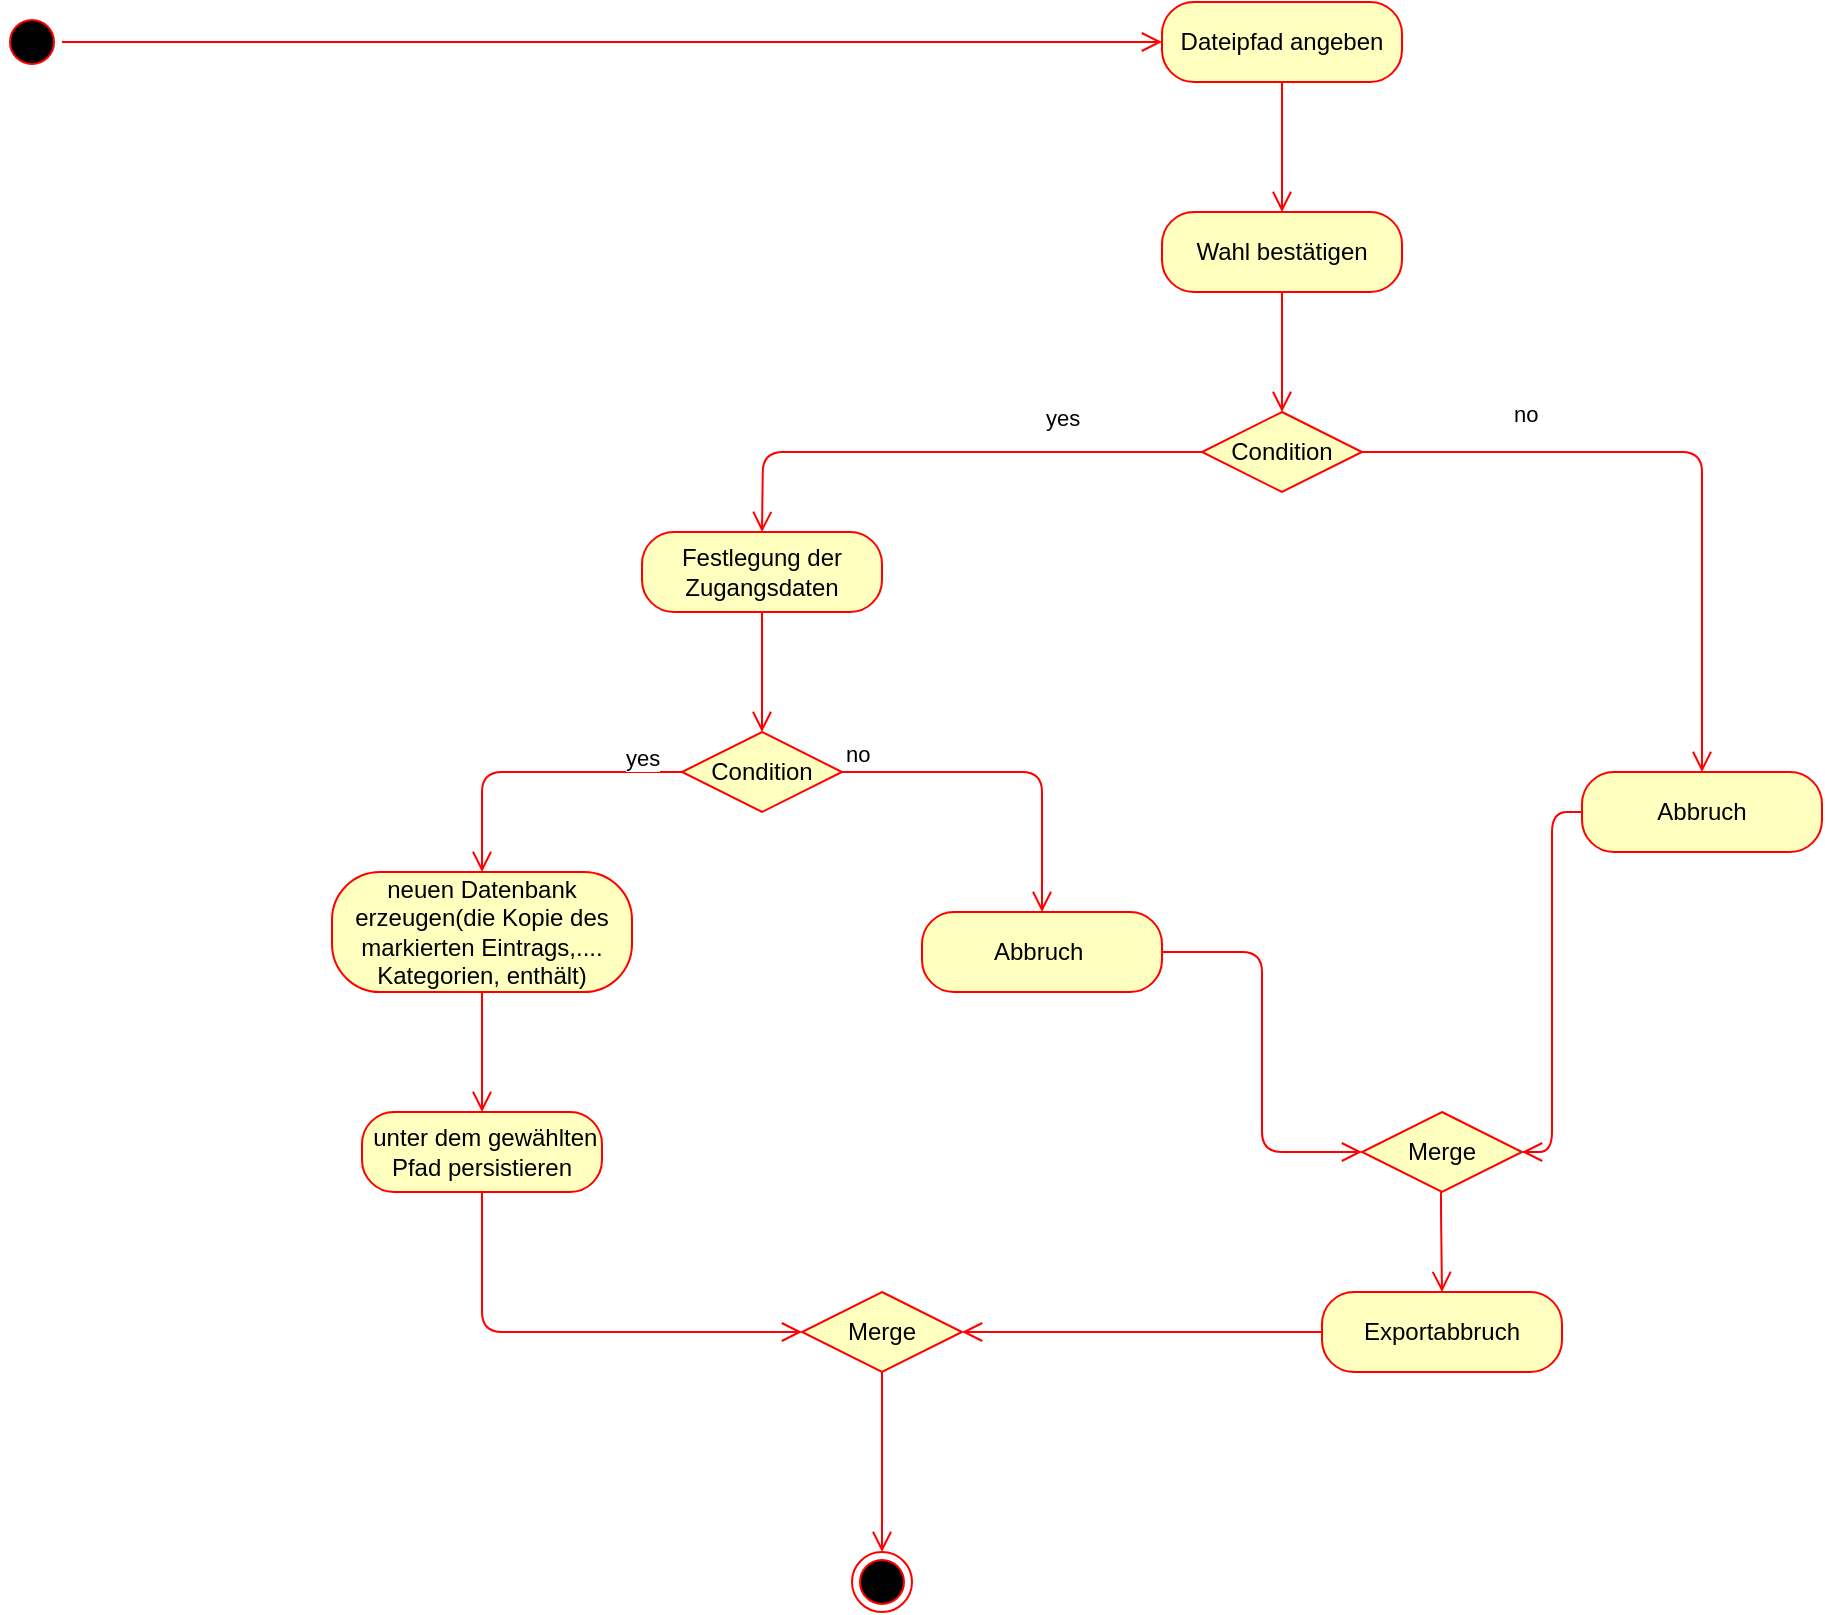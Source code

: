 <mxfile version="14.2.2" type="github">
  <diagram id="6L534ZP0BHDWNOPvy4SR" name="Page-1">
    <mxGraphModel dx="1278" dy="580" grid="1" gridSize="10" guides="1" tooltips="1" connect="1" arrows="1" fold="1" page="1" pageScale="1" pageWidth="1100" pageHeight="850" math="0" shadow="0">
      <root>
        <mxCell id="0" />
        <mxCell id="1" parent="0" />
        <mxCell id="rvhrm2gOj_G2KPWxH6oi-1" value="" style="ellipse;html=1;shape=startState;fillColor=#000000;strokeColor=#ff0000;" vertex="1" parent="1">
          <mxGeometry x="120" y="90" width="30" height="30" as="geometry" />
        </mxCell>
        <mxCell id="rvhrm2gOj_G2KPWxH6oi-4" value="" style="edgeStyle=orthogonalEdgeStyle;html=1;verticalAlign=bottom;endArrow=open;endSize=8;strokeColor=#ff0000;exitX=1;exitY=0.5;exitDx=0;exitDy=0;" edge="1" source="rvhrm2gOj_G2KPWxH6oi-1" parent="1">
          <mxGeometry relative="1" as="geometry">
            <mxPoint x="700" y="105" as="targetPoint" />
            <mxPoint x="470" y="105" as="sourcePoint" />
            <Array as="points" />
          </mxGeometry>
        </mxCell>
        <mxCell id="rvhrm2gOj_G2KPWxH6oi-5" value="Dateipfad angeben" style="rounded=1;whiteSpace=wrap;html=1;arcSize=40;fontColor=#000000;fillColor=#ffffc0;strokeColor=#ff0000;" vertex="1" parent="1">
          <mxGeometry x="700" y="85" width="120" height="40" as="geometry" />
        </mxCell>
        <mxCell id="rvhrm2gOj_G2KPWxH6oi-6" value="" style="edgeStyle=orthogonalEdgeStyle;html=1;verticalAlign=bottom;endArrow=open;endSize=8;strokeColor=#ff0000;" edge="1" source="rvhrm2gOj_G2KPWxH6oi-5" parent="1">
          <mxGeometry relative="1" as="geometry">
            <mxPoint x="760" y="190" as="targetPoint" />
          </mxGeometry>
        </mxCell>
        <mxCell id="rvhrm2gOj_G2KPWxH6oi-7" value="Wahl bestätigen" style="rounded=1;whiteSpace=wrap;html=1;arcSize=40;fontColor=#000000;fillColor=#ffffc0;strokeColor=#ff0000;" vertex="1" parent="1">
          <mxGeometry x="700" y="190" width="120" height="40" as="geometry" />
        </mxCell>
        <mxCell id="rvhrm2gOj_G2KPWxH6oi-8" value="" style="edgeStyle=orthogonalEdgeStyle;html=1;verticalAlign=bottom;endArrow=open;endSize=8;strokeColor=#ff0000;" edge="1" source="rvhrm2gOj_G2KPWxH6oi-7" parent="1">
          <mxGeometry relative="1" as="geometry">
            <mxPoint x="760" y="290" as="targetPoint" />
          </mxGeometry>
        </mxCell>
        <mxCell id="rvhrm2gOj_G2KPWxH6oi-9" value="Condition" style="rhombus;whiteSpace=wrap;html=1;fillColor=#ffffc0;strokeColor=#ff0000;" vertex="1" parent="1">
          <mxGeometry x="720" y="290" width="80" height="40" as="geometry" />
        </mxCell>
        <mxCell id="rvhrm2gOj_G2KPWxH6oi-10" value="no" style="edgeStyle=orthogonalEdgeStyle;html=1;align=left;verticalAlign=bottom;endArrow=open;endSize=8;strokeColor=#ff0000;" edge="1" source="rvhrm2gOj_G2KPWxH6oi-9" parent="1" target="rvhrm2gOj_G2KPWxH6oi-16">
          <mxGeometry x="-0.556" y="10" relative="1" as="geometry">
            <mxPoint x="970" y="360" as="targetPoint" />
            <mxPoint as="offset" />
          </mxGeometry>
        </mxCell>
        <mxCell id="rvhrm2gOj_G2KPWxH6oi-11" value="yes" style="edgeStyle=orthogonalEdgeStyle;html=1;align=left;verticalAlign=top;endArrow=open;endSize=8;strokeColor=#ff0000;" edge="1" source="rvhrm2gOj_G2KPWxH6oi-9" parent="1">
          <mxGeometry x="-0.385" y="-30" relative="1" as="geometry">
            <mxPoint x="500" y="350" as="targetPoint" />
            <mxPoint as="offset" />
          </mxGeometry>
        </mxCell>
        <mxCell id="rvhrm2gOj_G2KPWxH6oi-12" value="Festlegung der Zugangsdaten" style="rounded=1;whiteSpace=wrap;html=1;arcSize=40;fontColor=#000000;fillColor=#ffffc0;strokeColor=#ff0000;" vertex="1" parent="1">
          <mxGeometry x="440" y="350" width="120" height="40" as="geometry" />
        </mxCell>
        <mxCell id="rvhrm2gOj_G2KPWxH6oi-13" value="" style="edgeStyle=orthogonalEdgeStyle;html=1;verticalAlign=bottom;endArrow=open;endSize=8;strokeColor=#ff0000;" edge="1" source="rvhrm2gOj_G2KPWxH6oi-12" parent="1">
          <mxGeometry relative="1" as="geometry">
            <mxPoint x="500" y="450" as="targetPoint" />
          </mxGeometry>
        </mxCell>
        <mxCell id="rvhrm2gOj_G2KPWxH6oi-14" value="neuen Datenbank erzeugen(die Kopie des markierten Eintrags,.... Kategorien, enthält)" style="rounded=1;whiteSpace=wrap;html=1;arcSize=40;fontColor=#000000;fillColor=#ffffc0;strokeColor=#ff0000;" vertex="1" parent="1">
          <mxGeometry x="285" y="520" width="150" height="60" as="geometry" />
        </mxCell>
        <mxCell id="rvhrm2gOj_G2KPWxH6oi-15" value="" style="edgeStyle=orthogonalEdgeStyle;html=1;verticalAlign=bottom;endArrow=open;endSize=8;strokeColor=#ff0000;" edge="1" source="rvhrm2gOj_G2KPWxH6oi-14" parent="1" target="rvhrm2gOj_G2KPWxH6oi-18">
          <mxGeometry relative="1" as="geometry">
            <mxPoint x="450" y="700" as="targetPoint" />
          </mxGeometry>
        </mxCell>
        <mxCell id="rvhrm2gOj_G2KPWxH6oi-16" value="Abbruch" style="rounded=1;whiteSpace=wrap;html=1;arcSize=40;fontColor=#000000;fillColor=#ffffc0;strokeColor=#ff0000;" vertex="1" parent="1">
          <mxGeometry x="910" y="470" width="120" height="40" as="geometry" />
        </mxCell>
        <mxCell id="rvhrm2gOj_G2KPWxH6oi-17" value="" style="edgeStyle=orthogonalEdgeStyle;html=1;verticalAlign=bottom;endArrow=open;endSize=8;strokeColor=#ff0000;entryX=1;entryY=0.5;entryDx=0;entryDy=0;" edge="1" source="rvhrm2gOj_G2KPWxH6oi-16" parent="1" target="rvhrm2gOj_G2KPWxH6oi-25">
          <mxGeometry relative="1" as="geometry">
            <mxPoint x="970" y="455" as="targetPoint" />
          </mxGeometry>
        </mxCell>
        <mxCell id="rvhrm2gOj_G2KPWxH6oi-18" value="&amp;nbsp;unter dem gewählten Pfad persistieren" style="rounded=1;whiteSpace=wrap;html=1;arcSize=40;fontColor=#000000;fillColor=#ffffc0;strokeColor=#ff0000;" vertex="1" parent="1">
          <mxGeometry x="300" y="640" width="120" height="40" as="geometry" />
        </mxCell>
        <mxCell id="rvhrm2gOj_G2KPWxH6oi-19" value="Condition" style="rhombus;whiteSpace=wrap;html=1;fillColor=#ffffc0;strokeColor=#ff0000;" vertex="1" parent="1">
          <mxGeometry x="460" y="450" width="80" height="40" as="geometry" />
        </mxCell>
        <mxCell id="rvhrm2gOj_G2KPWxH6oi-20" value="no" style="edgeStyle=orthogonalEdgeStyle;html=1;align=left;verticalAlign=bottom;endArrow=open;endSize=8;strokeColor=#ff0000;entryX=0.5;entryY=0;entryDx=0;entryDy=0;" edge="1" source="rvhrm2gOj_G2KPWxH6oi-19" parent="1" target="rvhrm2gOj_G2KPWxH6oi-23">
          <mxGeometry x="-1" relative="1" as="geometry">
            <mxPoint x="640" y="520" as="targetPoint" />
          </mxGeometry>
        </mxCell>
        <mxCell id="rvhrm2gOj_G2KPWxH6oi-21" value="yes" style="edgeStyle=orthogonalEdgeStyle;html=1;align=left;verticalAlign=top;endArrow=open;endSize=8;strokeColor=#ff0000;exitX=0;exitY=0.5;exitDx=0;exitDy=0;" edge="1" source="rvhrm2gOj_G2KPWxH6oi-19" parent="1">
          <mxGeometry x="-0.6" y="-20" relative="1" as="geometry">
            <mxPoint x="360" y="520" as="targetPoint" />
            <Array as="points">
              <mxPoint x="360" y="470" />
            </Array>
            <mxPoint as="offset" />
          </mxGeometry>
        </mxCell>
        <mxCell id="rvhrm2gOj_G2KPWxH6oi-23" value="Abbruch&amp;nbsp;" style="rounded=1;whiteSpace=wrap;html=1;arcSize=40;fontColor=#000000;fillColor=#ffffc0;strokeColor=#ff0000;" vertex="1" parent="1">
          <mxGeometry x="580" y="540" width="120" height="40" as="geometry" />
        </mxCell>
        <mxCell id="rvhrm2gOj_G2KPWxH6oi-24" value="" style="edgeStyle=orthogonalEdgeStyle;html=1;verticalAlign=bottom;endArrow=open;endSize=8;strokeColor=#ff0000;entryX=0;entryY=0.5;entryDx=0;entryDy=0;" edge="1" source="rvhrm2gOj_G2KPWxH6oi-23" parent="1" target="rvhrm2gOj_G2KPWxH6oi-25">
          <mxGeometry relative="1" as="geometry">
            <mxPoint x="640" y="620" as="targetPoint" />
          </mxGeometry>
        </mxCell>
        <mxCell id="rvhrm2gOj_G2KPWxH6oi-25" value="Merge" style="rhombus;whiteSpace=wrap;html=1;fillColor=#ffffc0;strokeColor=#ff0000;" vertex="1" parent="1">
          <mxGeometry x="800" y="640" width="80" height="40" as="geometry" />
        </mxCell>
        <mxCell id="rvhrm2gOj_G2KPWxH6oi-28" value="Exportabbruch" style="rounded=1;whiteSpace=wrap;html=1;arcSize=40;fontColor=#000000;fillColor=#ffffc0;strokeColor=#ff0000;" vertex="1" parent="1">
          <mxGeometry x="780" y="730" width="120" height="40" as="geometry" />
        </mxCell>
        <mxCell id="rvhrm2gOj_G2KPWxH6oi-29" value="" style="edgeStyle=orthogonalEdgeStyle;html=1;verticalAlign=bottom;endArrow=open;endSize=8;strokeColor=#ff0000;entryX=1;entryY=0.5;entryDx=0;entryDy=0;" edge="1" source="rvhrm2gOj_G2KPWxH6oi-28" parent="1" target="rvhrm2gOj_G2KPWxH6oi-35">
          <mxGeometry relative="1" as="geometry">
            <mxPoint x="670" y="750" as="targetPoint" />
            <Array as="points">
              <mxPoint x="740" y="750" />
              <mxPoint x="740" y="750" />
            </Array>
          </mxGeometry>
        </mxCell>
        <mxCell id="rvhrm2gOj_G2KPWxH6oi-35" value="Merge" style="rhombus;whiteSpace=wrap;html=1;fillColor=#ffffc0;strokeColor=#ff0000;" vertex="1" parent="1">
          <mxGeometry x="520" y="730" width="80" height="40" as="geometry" />
        </mxCell>
        <mxCell id="rvhrm2gOj_G2KPWxH6oi-39" value="" style="edgeStyle=orthogonalEdgeStyle;html=1;verticalAlign=bottom;endArrow=open;endSize=8;strokeColor=#ff0000;" edge="1" parent="1">
          <mxGeometry relative="1" as="geometry">
            <mxPoint x="840" y="730" as="targetPoint" />
            <mxPoint x="839.5" y="680" as="sourcePoint" />
            <Array as="points">
              <mxPoint x="840" y="690" />
              <mxPoint x="840" y="690" />
            </Array>
          </mxGeometry>
        </mxCell>
        <mxCell id="rvhrm2gOj_G2KPWxH6oi-41" value="" style="edgeStyle=orthogonalEdgeStyle;html=1;verticalAlign=bottom;endArrow=open;endSize=8;strokeColor=#ff0000;entryX=0;entryY=0.5;entryDx=0;entryDy=0;" edge="1" parent="1" target="rvhrm2gOj_G2KPWxH6oi-35">
          <mxGeometry relative="1" as="geometry">
            <mxPoint x="359.5" y="710" as="targetPoint" />
            <mxPoint x="360" y="680" as="sourcePoint" />
            <Array as="points">
              <mxPoint x="360" y="750" />
            </Array>
          </mxGeometry>
        </mxCell>
        <mxCell id="rvhrm2gOj_G2KPWxH6oi-43" value="" style="edgeStyle=orthogonalEdgeStyle;html=1;verticalAlign=bottom;endArrow=open;endSize=8;strokeColor=#ff0000;" edge="1" parent="1">
          <mxGeometry relative="1" as="geometry">
            <mxPoint x="560" y="860" as="targetPoint" />
            <mxPoint x="560" y="770" as="sourcePoint" />
          </mxGeometry>
        </mxCell>
        <mxCell id="rvhrm2gOj_G2KPWxH6oi-44" value="" style="ellipse;html=1;shape=endState;fillColor=#000000;strokeColor=#ff0000;" vertex="1" parent="1">
          <mxGeometry x="545" y="860" width="30" height="30" as="geometry" />
        </mxCell>
      </root>
    </mxGraphModel>
  </diagram>
</mxfile>
